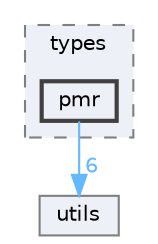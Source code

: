 digraph "pmr"
{
 // LATEX_PDF_SIZE
  bgcolor="transparent";
  edge [fontname=Helvetica,fontsize=10,labelfontname=Helvetica,labelfontsize=10];
  node [fontname=Helvetica,fontsize=10,shape=box,height=0.2,width=0.4];
  compound=true
  subgraph clusterdir_0ad255a918b7fba820a1ddafed6fa637 {
    graph [ bgcolor="#edf0f7", pencolor="grey50", label="types", fontname=Helvetica,fontsize=10 style="filled,dashed", URL="dir_0ad255a918b7fba820a1ddafed6fa637.html",tooltip=""]
  dir_25175e8773337c65a2c845ecd969d372 [label="pmr", fillcolor="#edf0f7", color="grey25", style="filled,bold", URL="dir_25175e8773337c65a2c845ecd969d372.html",tooltip=""];
  }
  dir_821002d4f10779a80d4fb17bc32f21f1 [label="utils", fillcolor="#edf0f7", color="grey50", style="filled", URL="dir_821002d4f10779a80d4fb17bc32f21f1.html",tooltip=""];
  dir_25175e8773337c65a2c845ecd969d372->dir_821002d4f10779a80d4fb17bc32f21f1 [headlabel="6", labeldistance=1.5 headhref="dir_000007_000010.html" href="dir_000007_000010.html" color="steelblue1" fontcolor="steelblue1"];
}

